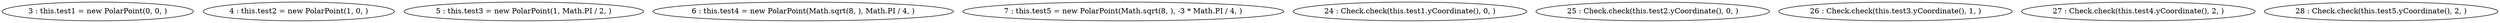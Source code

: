 digraph G {
"3 : this.test1 = new PolarPoint(0, 0, )"
"4 : this.test2 = new PolarPoint(1, 0, )"
"5 : this.test3 = new PolarPoint(1, Math.PI / 2, )"
"6 : this.test4 = new PolarPoint(Math.sqrt(8, ), Math.PI / 4, )"
"7 : this.test5 = new PolarPoint(Math.sqrt(8, ), -3 * Math.PI / 4, )"
"24 : Check.check(this.test1.yCoordinate(), 0, )"
"25 : Check.check(this.test2.yCoordinate(), 0, )"
"26 : Check.check(this.test3.yCoordinate(), 1, )"
"27 : Check.check(this.test4.yCoordinate(), 2, )"
"28 : Check.check(this.test5.yCoordinate(), 2, )"
}